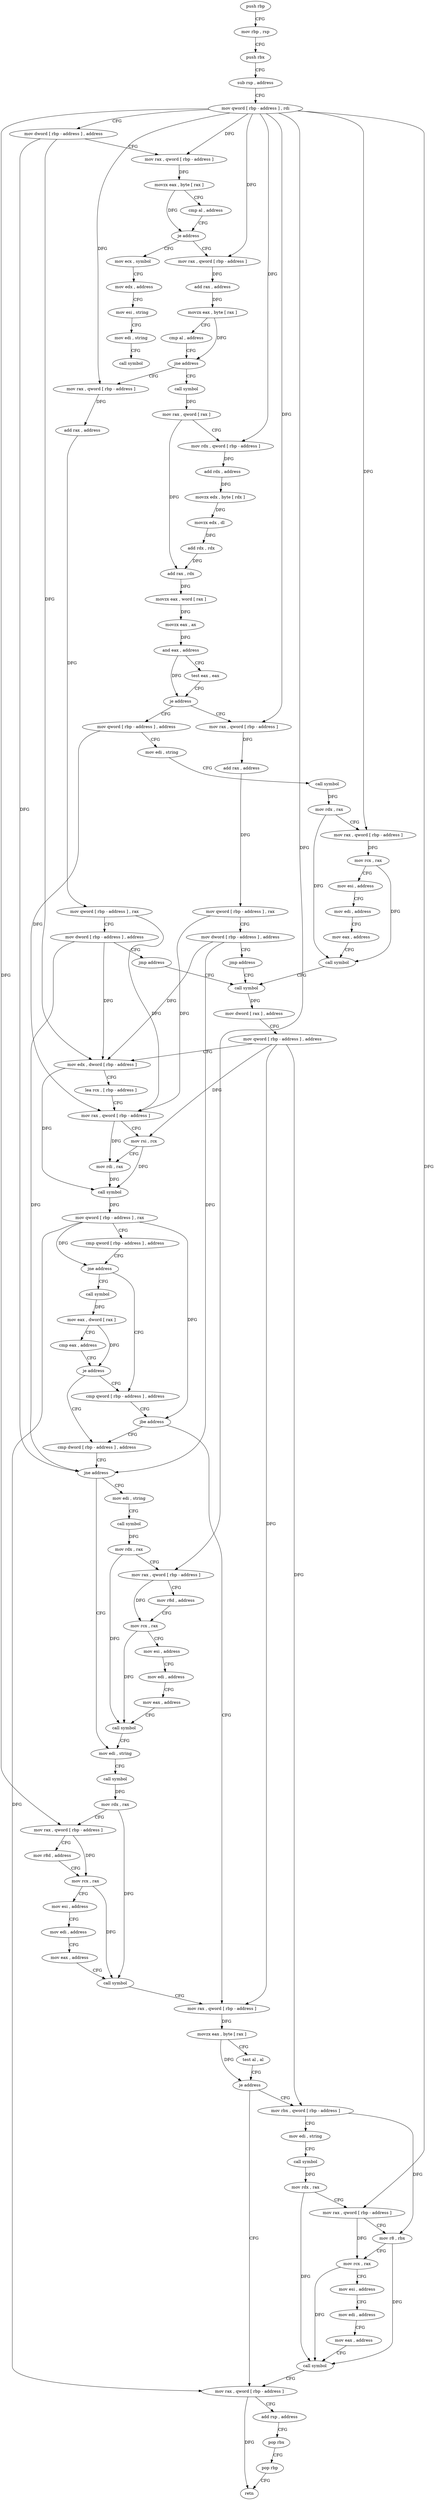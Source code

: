 digraph "func" {
"4202872" [label = "push rbp" ]
"4202873" [label = "mov rbp , rsp" ]
"4202876" [label = "push rbx" ]
"4202877" [label = "sub rsp , address" ]
"4202881" [label = "mov qword [ rbp - address ] , rdi" ]
"4202885" [label = "mov dword [ rbp - address ] , address" ]
"4202892" [label = "mov rax , qword [ rbp - address ]" ]
"4202896" [label = "movzx eax , byte [ rax ]" ]
"4202899" [label = "cmp al , address" ]
"4202901" [label = "je address" ]
"4202928" [label = "mov rax , qword [ rbp - address ]" ]
"4202903" [label = "mov ecx , symbol" ]
"4202932" [label = "add rax , address" ]
"4202936" [label = "movzx eax , byte [ rax ]" ]
"4202939" [label = "cmp al , address" ]
"4202941" [label = "jne address" ]
"4202964" [label = "call symbol" ]
"4202943" [label = "mov rax , qword [ rbp - address ]" ]
"4202908" [label = "mov edx , address" ]
"4202913" [label = "mov esi , string" ]
"4202918" [label = "mov edi , string" ]
"4202923" [label = "call symbol" ]
"4202969" [label = "mov rax , qword [ rax ]" ]
"4202972" [label = "mov rdx , qword [ rbp - address ]" ]
"4202976" [label = "add rdx , address" ]
"4202980" [label = "movzx edx , byte [ rdx ]" ]
"4202983" [label = "movzx edx , dl" ]
"4202986" [label = "add rdx , rdx" ]
"4202989" [label = "add rax , rdx" ]
"4202992" [label = "movzx eax , word [ rax ]" ]
"4202995" [label = "movzx eax , ax" ]
"4202998" [label = "and eax , address" ]
"4203003" [label = "test eax , eax" ]
"4203005" [label = "je address" ]
"4203028" [label = "mov qword [ rbp - address ] , address" ]
"4203007" [label = "mov rax , qword [ rbp - address ]" ]
"4202947" [label = "add rax , address" ]
"4202951" [label = "mov qword [ rbp - address ] , rax" ]
"4202955" [label = "mov dword [ rbp - address ] , address" ]
"4202962" [label = "jmp address" ]
"4203076" [label = "call symbol" ]
"4203036" [label = "mov edi , string" ]
"4203041" [label = "call symbol" ]
"4203046" [label = "mov rdx , rax" ]
"4203049" [label = "mov rax , qword [ rbp - address ]" ]
"4203053" [label = "mov rcx , rax" ]
"4203056" [label = "mov esi , address" ]
"4203061" [label = "mov edi , address" ]
"4203066" [label = "mov eax , address" ]
"4203071" [label = "call symbol" ]
"4203011" [label = "add rax , address" ]
"4203015" [label = "mov qword [ rbp - address ] , rax" ]
"4203019" [label = "mov dword [ rbp - address ] , address" ]
"4203026" [label = "jmp address" ]
"4203081" [label = "mov dword [ rax ] , address" ]
"4203087" [label = "mov qword [ rbp - address ] , address" ]
"4203095" [label = "mov edx , dword [ rbp - address ]" ]
"4203098" [label = "lea rcx , [ rbp - address ]" ]
"4203102" [label = "mov rax , qword [ rbp - address ]" ]
"4203106" [label = "mov rsi , rcx" ]
"4203109" [label = "mov rdi , rax" ]
"4203112" [label = "call symbol" ]
"4203117" [label = "mov qword [ rbp - address ] , rax" ]
"4203121" [label = "cmp qword [ rbp - address ] , address" ]
"4203126" [label = "jne address" ]
"4203140" [label = "cmp qword [ rbp - address ] , address" ]
"4203128" [label = "call symbol" ]
"4203148" [label = "jbe address" ]
"4203248" [label = "mov rax , qword [ rbp - address ]" ]
"4203150" [label = "cmp dword [ rbp - address ] , address" ]
"4203133" [label = "mov eax , dword [ rax ]" ]
"4203135" [label = "cmp eax , address" ]
"4203138" [label = "je address" ]
"4203252" [label = "movzx eax , byte [ rax ]" ]
"4203255" [label = "test al , al" ]
"4203257" [label = "je address" ]
"4203306" [label = "mov rax , qword [ rbp - address ]" ]
"4203259" [label = "mov rbx , qword [ rbp - address ]" ]
"4203154" [label = "jne address" ]
"4203202" [label = "mov edi , string" ]
"4203156" [label = "mov edi , string" ]
"4203310" [label = "add rsp , address" ]
"4203314" [label = "pop rbx" ]
"4203315" [label = "pop rbp" ]
"4203316" [label = "retn" ]
"4203263" [label = "mov edi , string" ]
"4203268" [label = "call symbol" ]
"4203273" [label = "mov rdx , rax" ]
"4203276" [label = "mov rax , qword [ rbp - address ]" ]
"4203280" [label = "mov r8 , rbx" ]
"4203283" [label = "mov rcx , rax" ]
"4203286" [label = "mov esi , address" ]
"4203291" [label = "mov edi , address" ]
"4203296" [label = "mov eax , address" ]
"4203301" [label = "call symbol" ]
"4203207" [label = "call symbol" ]
"4203212" [label = "mov rdx , rax" ]
"4203215" [label = "mov rax , qword [ rbp - address ]" ]
"4203219" [label = "mov r8d , address" ]
"4203225" [label = "mov rcx , rax" ]
"4203228" [label = "mov esi , address" ]
"4203233" [label = "mov edi , address" ]
"4203238" [label = "mov eax , address" ]
"4203243" [label = "call symbol" ]
"4203161" [label = "call symbol" ]
"4203166" [label = "mov rdx , rax" ]
"4203169" [label = "mov rax , qword [ rbp - address ]" ]
"4203173" [label = "mov r8d , address" ]
"4203179" [label = "mov rcx , rax" ]
"4203182" [label = "mov esi , address" ]
"4203187" [label = "mov edi , address" ]
"4203192" [label = "mov eax , address" ]
"4203197" [label = "call symbol" ]
"4202872" -> "4202873" [ label = "CFG" ]
"4202873" -> "4202876" [ label = "CFG" ]
"4202876" -> "4202877" [ label = "CFG" ]
"4202877" -> "4202881" [ label = "CFG" ]
"4202881" -> "4202885" [ label = "CFG" ]
"4202881" -> "4202892" [ label = "DFG" ]
"4202881" -> "4202928" [ label = "DFG" ]
"4202881" -> "4202972" [ label = "DFG" ]
"4202881" -> "4202943" [ label = "DFG" ]
"4202881" -> "4203049" [ label = "DFG" ]
"4202881" -> "4203007" [ label = "DFG" ]
"4202881" -> "4203276" [ label = "DFG" ]
"4202881" -> "4203215" [ label = "DFG" ]
"4202881" -> "4203169" [ label = "DFG" ]
"4202885" -> "4202892" [ label = "CFG" ]
"4202885" -> "4203095" [ label = "DFG" ]
"4202885" -> "4203154" [ label = "DFG" ]
"4202892" -> "4202896" [ label = "DFG" ]
"4202896" -> "4202899" [ label = "CFG" ]
"4202896" -> "4202901" [ label = "DFG" ]
"4202899" -> "4202901" [ label = "CFG" ]
"4202901" -> "4202928" [ label = "CFG" ]
"4202901" -> "4202903" [ label = "CFG" ]
"4202928" -> "4202932" [ label = "DFG" ]
"4202903" -> "4202908" [ label = "CFG" ]
"4202932" -> "4202936" [ label = "DFG" ]
"4202936" -> "4202939" [ label = "CFG" ]
"4202936" -> "4202941" [ label = "DFG" ]
"4202939" -> "4202941" [ label = "CFG" ]
"4202941" -> "4202964" [ label = "CFG" ]
"4202941" -> "4202943" [ label = "CFG" ]
"4202964" -> "4202969" [ label = "DFG" ]
"4202943" -> "4202947" [ label = "DFG" ]
"4202908" -> "4202913" [ label = "CFG" ]
"4202913" -> "4202918" [ label = "CFG" ]
"4202918" -> "4202923" [ label = "CFG" ]
"4202969" -> "4202972" [ label = "CFG" ]
"4202969" -> "4202989" [ label = "DFG" ]
"4202972" -> "4202976" [ label = "DFG" ]
"4202976" -> "4202980" [ label = "DFG" ]
"4202980" -> "4202983" [ label = "DFG" ]
"4202983" -> "4202986" [ label = "DFG" ]
"4202986" -> "4202989" [ label = "DFG" ]
"4202989" -> "4202992" [ label = "DFG" ]
"4202992" -> "4202995" [ label = "DFG" ]
"4202995" -> "4202998" [ label = "DFG" ]
"4202998" -> "4203003" [ label = "CFG" ]
"4202998" -> "4203005" [ label = "DFG" ]
"4203003" -> "4203005" [ label = "CFG" ]
"4203005" -> "4203028" [ label = "CFG" ]
"4203005" -> "4203007" [ label = "CFG" ]
"4203028" -> "4203036" [ label = "CFG" ]
"4203028" -> "4203102" [ label = "DFG" ]
"4203007" -> "4203011" [ label = "DFG" ]
"4202947" -> "4202951" [ label = "DFG" ]
"4202951" -> "4202955" [ label = "CFG" ]
"4202951" -> "4203102" [ label = "DFG" ]
"4202955" -> "4202962" [ label = "CFG" ]
"4202955" -> "4203095" [ label = "DFG" ]
"4202955" -> "4203154" [ label = "DFG" ]
"4202962" -> "4203076" [ label = "CFG" ]
"4203076" -> "4203081" [ label = "DFG" ]
"4203036" -> "4203041" [ label = "CFG" ]
"4203041" -> "4203046" [ label = "DFG" ]
"4203046" -> "4203049" [ label = "CFG" ]
"4203046" -> "4203071" [ label = "DFG" ]
"4203049" -> "4203053" [ label = "DFG" ]
"4203053" -> "4203056" [ label = "CFG" ]
"4203053" -> "4203071" [ label = "DFG" ]
"4203056" -> "4203061" [ label = "CFG" ]
"4203061" -> "4203066" [ label = "CFG" ]
"4203066" -> "4203071" [ label = "CFG" ]
"4203071" -> "4203076" [ label = "CFG" ]
"4203011" -> "4203015" [ label = "DFG" ]
"4203015" -> "4203019" [ label = "CFG" ]
"4203015" -> "4203102" [ label = "DFG" ]
"4203019" -> "4203026" [ label = "CFG" ]
"4203019" -> "4203095" [ label = "DFG" ]
"4203019" -> "4203154" [ label = "DFG" ]
"4203026" -> "4203076" [ label = "CFG" ]
"4203081" -> "4203087" [ label = "CFG" ]
"4203087" -> "4203095" [ label = "CFG" ]
"4203087" -> "4203248" [ label = "DFG" ]
"4203087" -> "4203259" [ label = "DFG" ]
"4203087" -> "4203106" [ label = "DFG" ]
"4203095" -> "4203098" [ label = "CFG" ]
"4203095" -> "4203112" [ label = "DFG" ]
"4203098" -> "4203102" [ label = "CFG" ]
"4203102" -> "4203106" [ label = "CFG" ]
"4203102" -> "4203109" [ label = "DFG" ]
"4203106" -> "4203109" [ label = "CFG" ]
"4203106" -> "4203112" [ label = "DFG" ]
"4203109" -> "4203112" [ label = "DFG" ]
"4203112" -> "4203117" [ label = "DFG" ]
"4203117" -> "4203121" [ label = "CFG" ]
"4203117" -> "4203126" [ label = "DFG" ]
"4203117" -> "4203148" [ label = "DFG" ]
"4203117" -> "4203306" [ label = "DFG" ]
"4203121" -> "4203126" [ label = "CFG" ]
"4203126" -> "4203140" [ label = "CFG" ]
"4203126" -> "4203128" [ label = "CFG" ]
"4203140" -> "4203148" [ label = "CFG" ]
"4203128" -> "4203133" [ label = "DFG" ]
"4203148" -> "4203248" [ label = "CFG" ]
"4203148" -> "4203150" [ label = "CFG" ]
"4203248" -> "4203252" [ label = "DFG" ]
"4203150" -> "4203154" [ label = "CFG" ]
"4203133" -> "4203135" [ label = "CFG" ]
"4203133" -> "4203138" [ label = "DFG" ]
"4203135" -> "4203138" [ label = "CFG" ]
"4203138" -> "4203150" [ label = "CFG" ]
"4203138" -> "4203140" [ label = "CFG" ]
"4203252" -> "4203255" [ label = "CFG" ]
"4203252" -> "4203257" [ label = "DFG" ]
"4203255" -> "4203257" [ label = "CFG" ]
"4203257" -> "4203306" [ label = "CFG" ]
"4203257" -> "4203259" [ label = "CFG" ]
"4203306" -> "4203310" [ label = "CFG" ]
"4203306" -> "4203316" [ label = "DFG" ]
"4203259" -> "4203263" [ label = "CFG" ]
"4203259" -> "4203280" [ label = "DFG" ]
"4203154" -> "4203202" [ label = "CFG" ]
"4203154" -> "4203156" [ label = "CFG" ]
"4203202" -> "4203207" [ label = "CFG" ]
"4203156" -> "4203161" [ label = "CFG" ]
"4203310" -> "4203314" [ label = "CFG" ]
"4203314" -> "4203315" [ label = "CFG" ]
"4203315" -> "4203316" [ label = "CFG" ]
"4203263" -> "4203268" [ label = "CFG" ]
"4203268" -> "4203273" [ label = "DFG" ]
"4203273" -> "4203276" [ label = "CFG" ]
"4203273" -> "4203301" [ label = "DFG" ]
"4203276" -> "4203280" [ label = "CFG" ]
"4203276" -> "4203283" [ label = "DFG" ]
"4203280" -> "4203283" [ label = "CFG" ]
"4203280" -> "4203301" [ label = "DFG" ]
"4203283" -> "4203286" [ label = "CFG" ]
"4203283" -> "4203301" [ label = "DFG" ]
"4203286" -> "4203291" [ label = "CFG" ]
"4203291" -> "4203296" [ label = "CFG" ]
"4203296" -> "4203301" [ label = "CFG" ]
"4203301" -> "4203306" [ label = "CFG" ]
"4203207" -> "4203212" [ label = "DFG" ]
"4203212" -> "4203215" [ label = "CFG" ]
"4203212" -> "4203243" [ label = "DFG" ]
"4203215" -> "4203219" [ label = "CFG" ]
"4203215" -> "4203225" [ label = "DFG" ]
"4203219" -> "4203225" [ label = "CFG" ]
"4203225" -> "4203228" [ label = "CFG" ]
"4203225" -> "4203243" [ label = "DFG" ]
"4203228" -> "4203233" [ label = "CFG" ]
"4203233" -> "4203238" [ label = "CFG" ]
"4203238" -> "4203243" [ label = "CFG" ]
"4203243" -> "4203248" [ label = "CFG" ]
"4203161" -> "4203166" [ label = "DFG" ]
"4203166" -> "4203169" [ label = "CFG" ]
"4203166" -> "4203197" [ label = "DFG" ]
"4203169" -> "4203173" [ label = "CFG" ]
"4203169" -> "4203179" [ label = "DFG" ]
"4203173" -> "4203179" [ label = "CFG" ]
"4203179" -> "4203182" [ label = "CFG" ]
"4203179" -> "4203197" [ label = "DFG" ]
"4203182" -> "4203187" [ label = "CFG" ]
"4203187" -> "4203192" [ label = "CFG" ]
"4203192" -> "4203197" [ label = "CFG" ]
"4203197" -> "4203202" [ label = "CFG" ]
}
